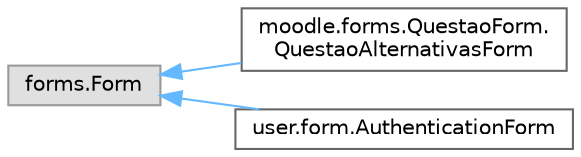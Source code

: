 digraph "Graphical Class Hierarchy"
{
 // INTERACTIVE_SVG=YES
 // LATEX_PDF_SIZE
  bgcolor="transparent";
  edge [fontname=Helvetica,fontsize=10,labelfontname=Helvetica,labelfontsize=10];
  node [fontname=Helvetica,fontsize=10,shape=box,height=0.2,width=0.4];
  rankdir="LR";
  Node0 [label="forms.Form",height=0.2,width=0.4,color="grey60", fillcolor="#E0E0E0", style="filled",tooltip=" "];
  Node0 -> Node1 [dir="back",color="steelblue1",style="solid"];
  Node1 [label="moodle.forms.QuestaoForm.\lQuestaoAlternativasForm",height=0.2,width=0.4,color="grey40", fillcolor="white", style="filled",URL="$classmoodle_1_1forms_1_1_questao_form_1_1_questao_alternativas_form.html",tooltip=" "];
  Node0 -> Node2 [dir="back",color="steelblue1",style="solid"];
  Node2 [label="user.form.AuthenticationForm",height=0.2,width=0.4,color="grey40", fillcolor="white", style="filled",URL="$classuser_1_1form_1_1_authentication_form.html",tooltip=" "];
}
